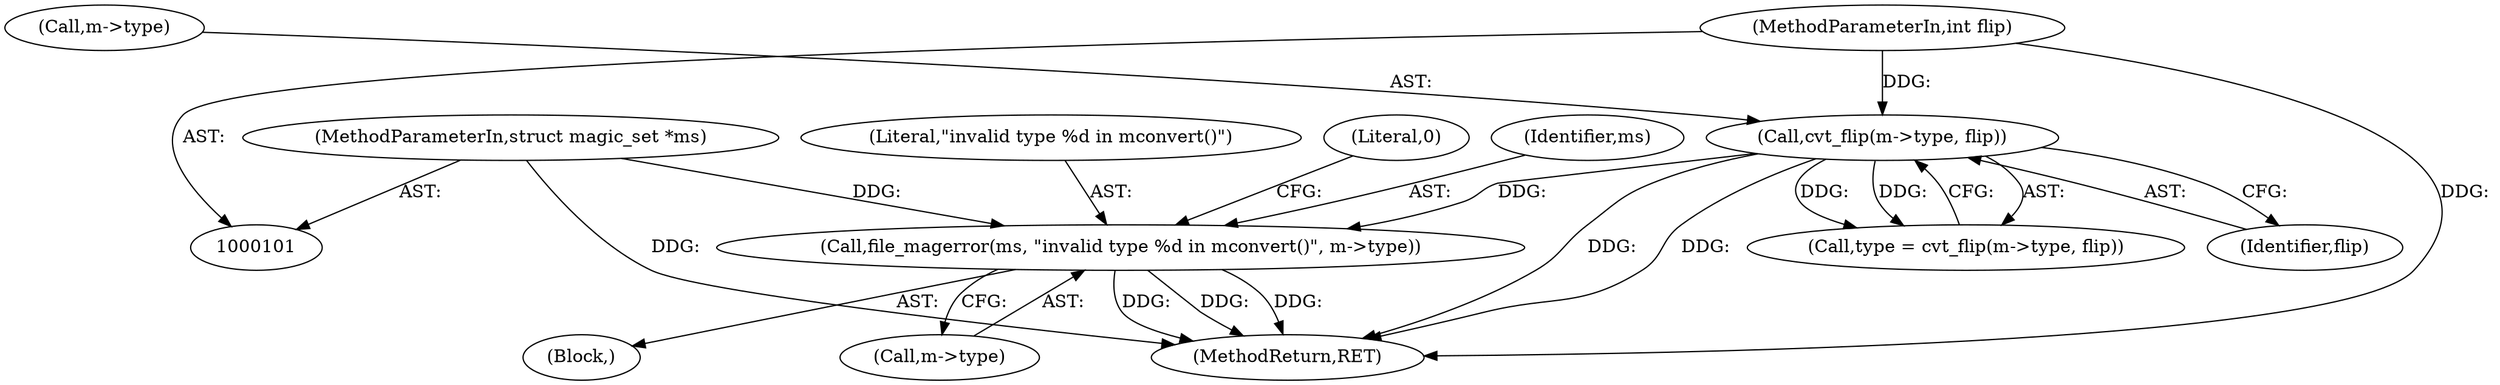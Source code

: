 digraph "0_file_4a284c89d6ef11aca34da65da7d673050a5ea320_2@pointer" {
"1000894" [label="(Call,file_magerror(ms, \"invalid type %d in mconvert()\", m->type))"];
"1000102" [label="(MethodParameterIn,struct magic_set *ms)"];
"1000117" [label="(Call,cvt_flip(m->type, flip))"];
"1000104" [label="(MethodParameterIn,int flip)"];
"1000902" [label="(MethodReturn,RET)"];
"1000895" [label="(Identifier,ms)"];
"1000896" [label="(Literal,\"invalid type %d in mconvert()\")"];
"1000121" [label="(Identifier,flip)"];
"1000118" [label="(Call,m->type)"];
"1000104" [label="(MethodParameterIn,int flip)"];
"1000102" [label="(MethodParameterIn,struct magic_set *ms)"];
"1000115" [label="(Call,type = cvt_flip(m->type, flip))"];
"1000901" [label="(Literal,0)"];
"1000122" [label="(Block,)"];
"1000897" [label="(Call,m->type)"];
"1000894" [label="(Call,file_magerror(ms, \"invalid type %d in mconvert()\", m->type))"];
"1000117" [label="(Call,cvt_flip(m->type, flip))"];
"1000894" -> "1000122"  [label="AST: "];
"1000894" -> "1000897"  [label="CFG: "];
"1000895" -> "1000894"  [label="AST: "];
"1000896" -> "1000894"  [label="AST: "];
"1000897" -> "1000894"  [label="AST: "];
"1000901" -> "1000894"  [label="CFG: "];
"1000894" -> "1000902"  [label="DDG: "];
"1000894" -> "1000902"  [label="DDG: "];
"1000894" -> "1000902"  [label="DDG: "];
"1000102" -> "1000894"  [label="DDG: "];
"1000117" -> "1000894"  [label="DDG: "];
"1000102" -> "1000101"  [label="AST: "];
"1000102" -> "1000902"  [label="DDG: "];
"1000117" -> "1000115"  [label="AST: "];
"1000117" -> "1000121"  [label="CFG: "];
"1000118" -> "1000117"  [label="AST: "];
"1000121" -> "1000117"  [label="AST: "];
"1000115" -> "1000117"  [label="CFG: "];
"1000117" -> "1000902"  [label="DDG: "];
"1000117" -> "1000902"  [label="DDG: "];
"1000117" -> "1000115"  [label="DDG: "];
"1000117" -> "1000115"  [label="DDG: "];
"1000104" -> "1000117"  [label="DDG: "];
"1000104" -> "1000101"  [label="AST: "];
"1000104" -> "1000902"  [label="DDG: "];
}
